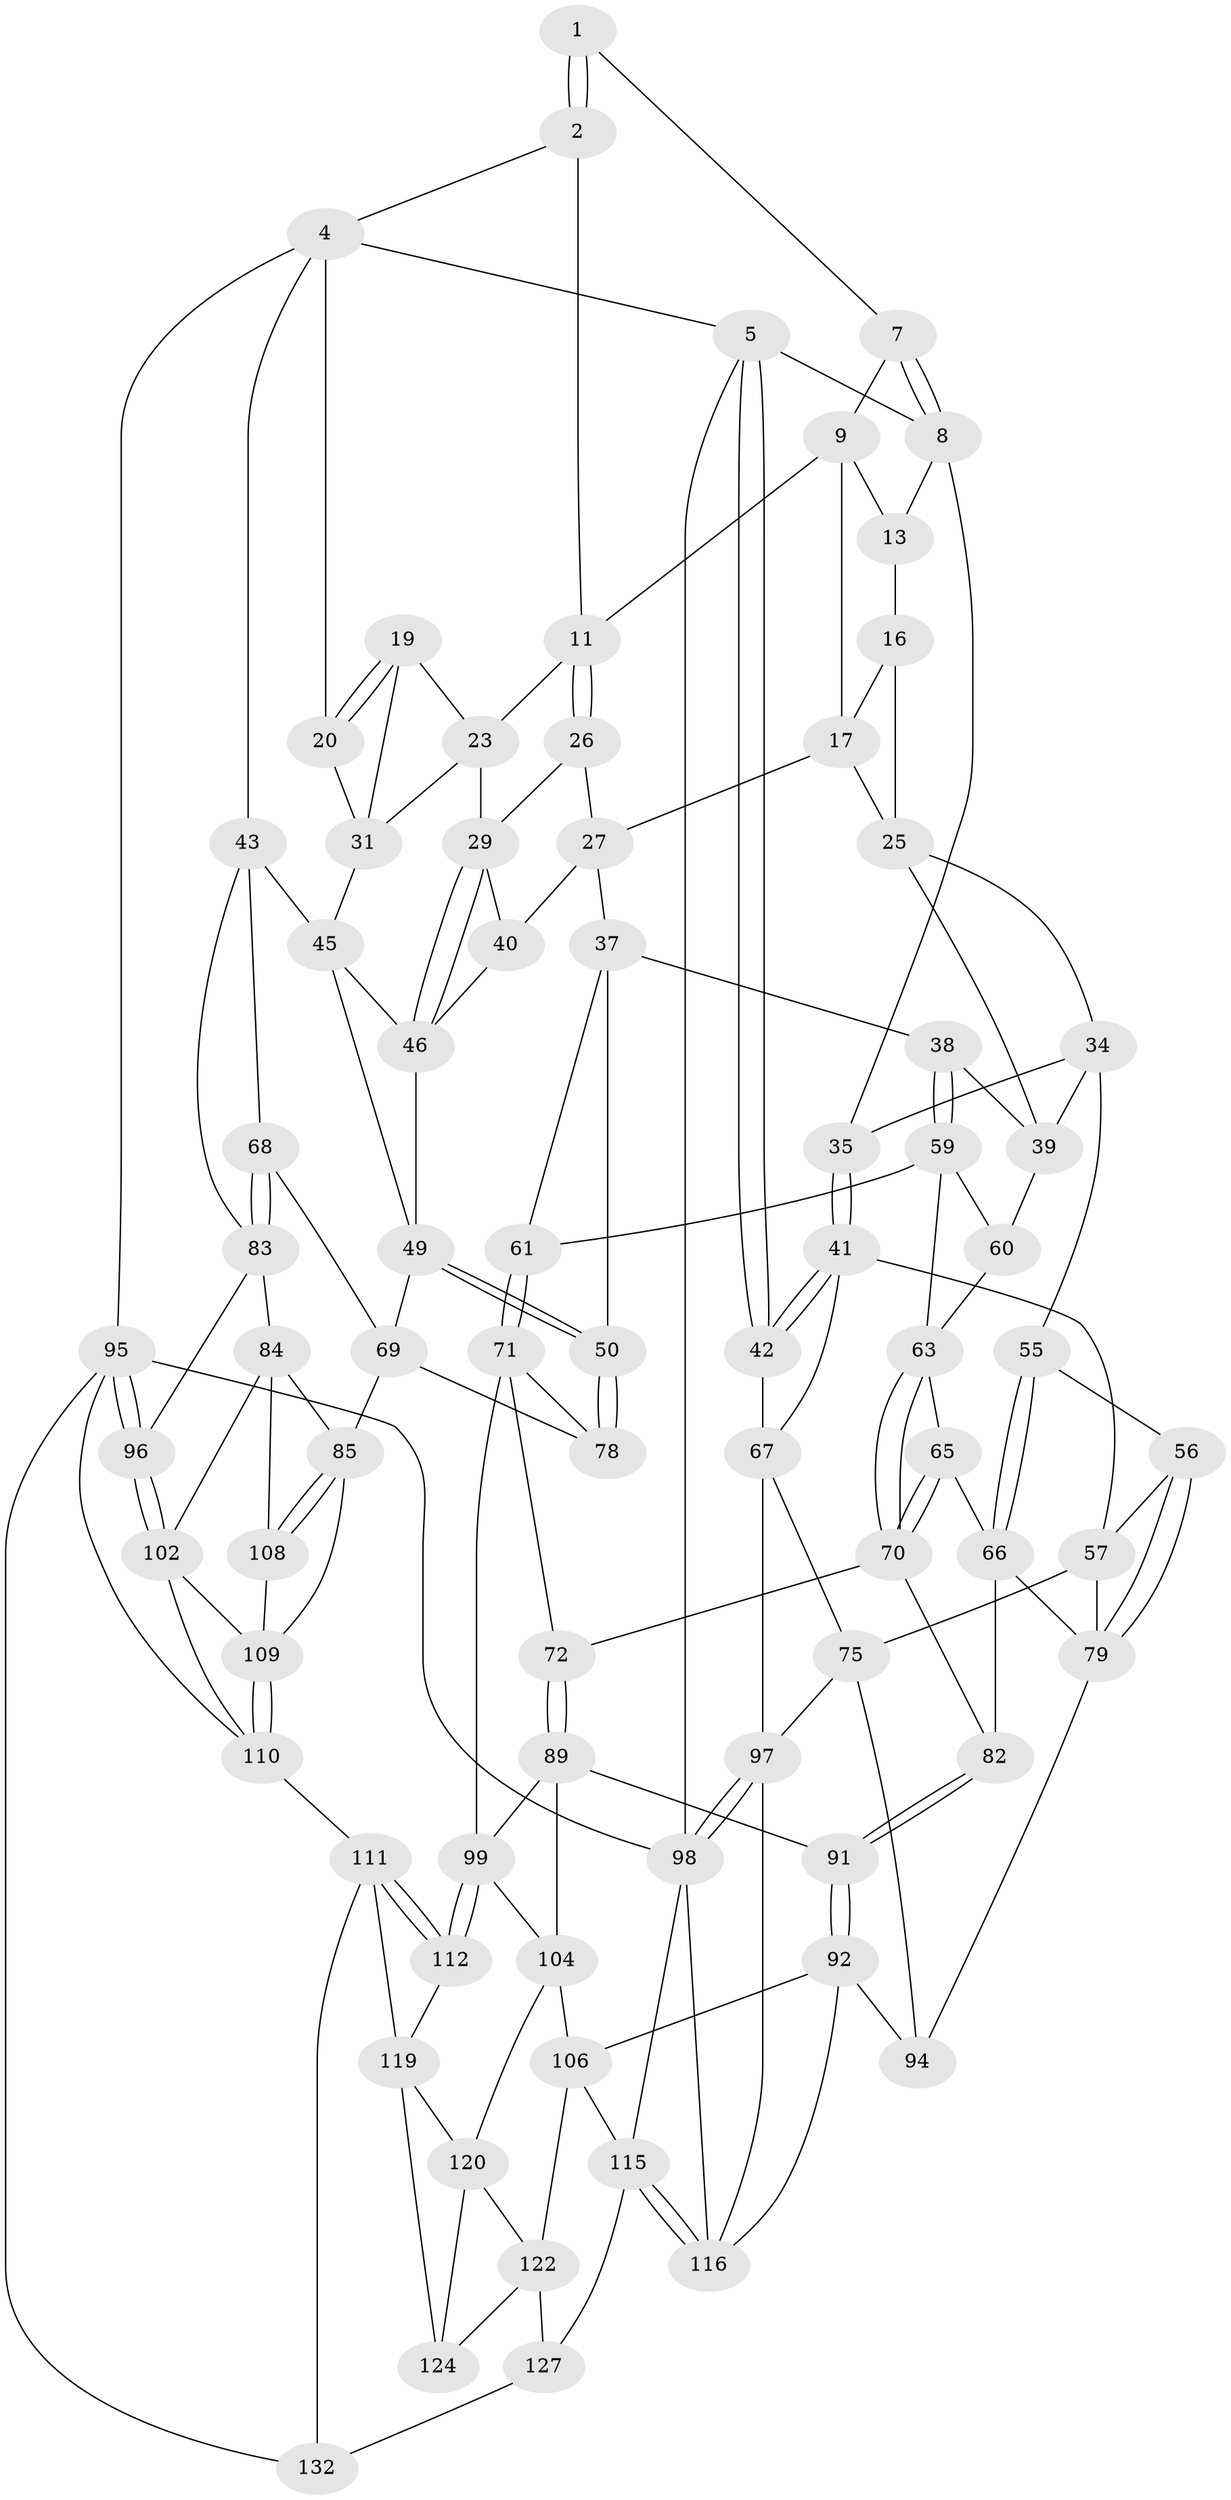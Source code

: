 // Generated by graph-tools (version 1.1) at 2025/52/02/27/25 19:52:41]
// undirected, 79 vertices, 172 edges
graph export_dot {
graph [start="1"]
  node [color=gray90,style=filled];
  1 [pos="+0.1698662605206238+0"];
  2 [pos="+0.6874343764963917+0",super="+3"];
  4 [pos="+1+0",super="+21"];
  5 [pos="+0+0",super="+6"];
  7 [pos="+0.2108142238088221+0"];
  8 [pos="+0.1279091743228476+0.19912640340925675",super="+15"];
  9 [pos="+0.2371512827745852+0",super="+10"];
  11 [pos="+0.5931639478720817+0.052626349090793854",super="+12"];
  13 [pos="+0.24234488711194604+0.02654004613005026",super="+14"];
  16 [pos="+0.2615902879575712+0.06726422703003643",super="+18"];
  17 [pos="+0.37293701050540917+0.1076197630655569",super="+24"];
  19 [pos="+0.8975462605481861+0.02346783347089232",super="+22"];
  20 [pos="+1+0.11714506867800158"];
  23 [pos="+0.8250340609363009+0.14262599211345411",super="+28"];
  25 [pos="+0.3440340324009889+0.1940033921974106",super="+33"];
  26 [pos="+0.5811944097701992+0.13414807348401991"];
  27 [pos="+0.5570562963616259+0.1653358784264797",super="+36"];
  29 [pos="+0.7179934786818709+0.2664467464099665",super="+30"];
  31 [pos="+0.9690724215594302+0.16132365628610504",super="+32"];
  34 [pos="+0.18220081363803547+0.3079118810674912",super="+54"];
  35 [pos="+0.09473955827133206+0.25756297749283835"];
  37 [pos="+0.48686638355249684+0.3467315222584353",super="+51"];
  38 [pos="+0.4711996600814844+0.3502320032624677"];
  39 [pos="+0.39479220544291843+0.3150985227906761",super="+53"];
  40 [pos="+0.6057032983685304+0.3276601951536091"];
  41 [pos="+0.014839815938759496+0.26730836048092316",super="+58"];
  42 [pos="+0+0.19411557514085537"];
  43 [pos="+1+0.45023577178324037",super="+44"];
  45 [pos="+0.9150271629303022+0.36990480126277686",super="+48"];
  46 [pos="+0.7138512306506813+0.30212970457693045",super="+47"];
  49 [pos="+0.6771322151087766+0.4970729130551538",super="+52"];
  50 [pos="+0.6673547951088309+0.5043277136252791"];
  55 [pos="+0.16638631720484956+0.5200593630666926"];
  56 [pos="+0.16461435498409266+0.5204832756294436"];
  57 [pos="+0.0925066065712354+0.5061443821319239",super="+74"];
  59 [pos="+0.42236991895941295+0.4272508614893908",super="+62"];
  60 [pos="+0.2719237152820806+0.42859573939288065"];
  61 [pos="+0.5497150331136863+0.5530096966302189"];
  63 [pos="+0.4071223519202595+0.5200824397325231",super="+64"];
  65 [pos="+0.29984396575901445+0.5470134608279194"];
  66 [pos="+0.20927329681045564+0.5582743048530234",super="+80"];
  67 [pos="+0+0.49573292364296223",super="+76"];
  68 [pos="+0.9769920552611516+0.4984504685805799"];
  69 [pos="+0.8226769001621668+0.5455573745300009",super="+77"];
  70 [pos="+0.3657111763626808+0.6000143672720033",super="+73"];
  71 [pos="+0.5225502685621887+0.6285948538395367",super="+88"];
  72 [pos="+0.4381852832766746+0.6961863406393917"];
  75 [pos="+0+0.6563924756050911",super="+101"];
  78 [pos="+0.7207497839453234+0.7218679946700536"];
  79 [pos="+0.11697756987648243+0.666498762303096",super="+81"];
  82 [pos="+0.2641631164434514+0.6575499316426222"];
  83 [pos="+0.8978152025824603+0.6908961047116622",super="+87"];
  84 [pos="+0.878801987538982+0.7049072933961773",super="+103"];
  85 [pos="+0.8667772272775988+0.7086677447953985",super="+86"];
  89 [pos="+0.43792427452221927+0.7144190760621102",super="+90"];
  91 [pos="+0.3279890380179583+0.757330643345576"];
  92 [pos="+0.28607601872233845+0.8102940861724868",super="+93"];
  94 [pos="+0.17462514022881004+0.7781301700567086"];
  95 [pos="+1+1",super="+131"];
  96 [pos="+1+0.9105497285176897"];
  97 [pos="+0+1",super="+118"];
  98 [pos="+0+1",super="+130"];
  99 [pos="+0.6703051096925959+0.8000013318097127",super="+100"];
  102 [pos="+1+0.9060825651157542",super="+114"];
  104 [pos="+0.4861936117507748+0.8611315101867311",super="+105"];
  106 [pos="+0.4159871931187976+0.8779640419710842",super="+107"];
  108 [pos="+0.9327884358052477+0.8343308935483494"];
  109 [pos="+0.8640971406158656+0.7630946435715612",super="+113"];
  110 [pos="+0.7989714696620046+0.9140851327269267",super="+129"];
  111 [pos="+0.7583787246552792+0.8953272116213662",super="+125"];
  112 [pos="+0.6704286416575529+0.809069583139864"];
  115 [pos="+0.32987562604742876+0.9795330274901507",super="+128"];
  116 [pos="+0.24248859027936617+0.9360670866228289",super="+117"];
  119 [pos="+0.6469343261940502+0.8381514675550187",super="+123"];
  120 [pos="+0.5125590039351348+0.8650080762744797",super="+121"];
  122 [pos="+0.43909429890500395+0.902211894279278",super="+126"];
  124 [pos="+0.5423314386677005+0.9448942377047331"];
  127 [pos="+0.43094501144419545+1"];
  132 [pos="+0.6381781060596778+1"];
  1 -- 2;
  1 -- 2;
  1 -- 7;
  2 -- 11;
  2 -- 4;
  4 -- 5;
  4 -- 95;
  4 -- 43;
  4 -- 20;
  5 -- 42;
  5 -- 42;
  5 -- 98;
  5 -- 8;
  7 -- 8;
  7 -- 8;
  7 -- 9;
  8 -- 35;
  8 -- 13;
  9 -- 13;
  9 -- 11;
  9 -- 17;
  11 -- 26;
  11 -- 26;
  11 -- 23;
  13 -- 16 [weight=2];
  16 -- 17;
  16 -- 25;
  17 -- 27;
  17 -- 25;
  19 -- 20;
  19 -- 20;
  19 -- 23;
  19 -- 31;
  20 -- 31;
  23 -- 29;
  23 -- 31;
  25 -- 34;
  25 -- 39;
  26 -- 27;
  26 -- 29;
  27 -- 40;
  27 -- 37;
  29 -- 46;
  29 -- 46;
  29 -- 40;
  31 -- 45;
  34 -- 35;
  34 -- 55;
  34 -- 39;
  35 -- 41;
  35 -- 41;
  37 -- 38;
  37 -- 50;
  37 -- 61;
  38 -- 39;
  38 -- 59;
  38 -- 59;
  39 -- 60;
  40 -- 46;
  41 -- 42;
  41 -- 42;
  41 -- 67;
  41 -- 57;
  42 -- 67;
  43 -- 83;
  43 -- 68;
  43 -- 45;
  45 -- 46;
  45 -- 49;
  46 -- 49;
  49 -- 50;
  49 -- 50;
  49 -- 69;
  50 -- 78;
  50 -- 78;
  55 -- 56;
  55 -- 66;
  55 -- 66;
  56 -- 57;
  56 -- 79;
  56 -- 79;
  57 -- 75;
  57 -- 79;
  59 -- 60;
  59 -- 61;
  59 -- 63;
  60 -- 63;
  61 -- 71;
  61 -- 71;
  63 -- 70;
  63 -- 70;
  63 -- 65;
  65 -- 66;
  65 -- 70;
  65 -- 70;
  66 -- 82;
  66 -- 79;
  67 -- 97;
  67 -- 75;
  68 -- 69;
  68 -- 83;
  68 -- 83;
  69 -- 78;
  69 -- 85;
  70 -- 72;
  70 -- 82;
  71 -- 72;
  71 -- 99;
  71 -- 78;
  72 -- 89;
  72 -- 89;
  75 -- 94;
  75 -- 97;
  79 -- 94;
  82 -- 91;
  82 -- 91;
  83 -- 84;
  83 -- 96;
  84 -- 85;
  84 -- 108;
  84 -- 102;
  85 -- 108;
  85 -- 108;
  85 -- 109;
  89 -- 99;
  89 -- 91;
  89 -- 104;
  91 -- 92;
  91 -- 92;
  92 -- 116;
  92 -- 94;
  92 -- 106;
  95 -- 96;
  95 -- 96;
  95 -- 98;
  95 -- 132;
  95 -- 110;
  96 -- 102;
  96 -- 102;
  97 -- 98;
  97 -- 98;
  97 -- 116;
  98 -- 116;
  98 -- 115;
  99 -- 112;
  99 -- 112;
  99 -- 104;
  102 -- 109;
  102 -- 110;
  104 -- 120;
  104 -- 106;
  106 -- 122;
  106 -- 115;
  108 -- 109;
  109 -- 110;
  109 -- 110;
  110 -- 111;
  111 -- 112;
  111 -- 112;
  111 -- 132;
  111 -- 119;
  112 -- 119;
  115 -- 116;
  115 -- 116;
  115 -- 127;
  119 -- 120;
  119 -- 124;
  120 -- 122;
  120 -- 124;
  122 -- 124;
  122 -- 127;
  127 -- 132;
}
